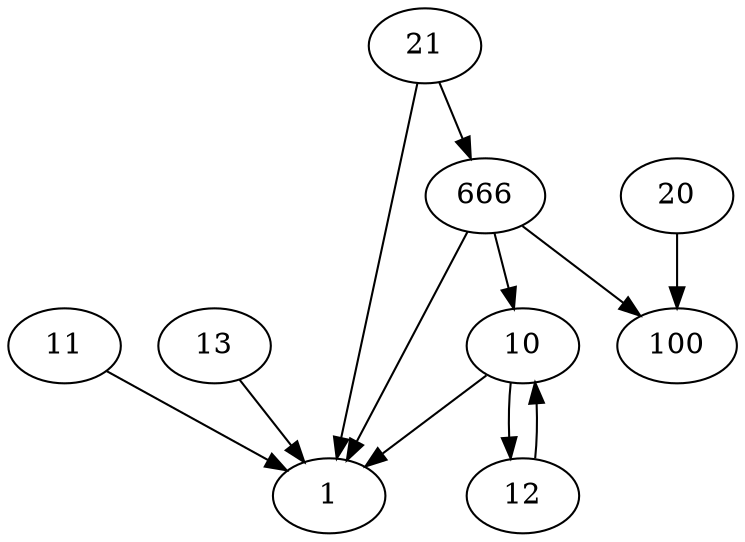 digraph G {
10[label="10"];
10 -> 12 [dir=normal];
10 -> 1 [dir=normal];
11[label="11"];
11 -> 1 [dir=normal];
12[label="12"];
12 -> 10 [dir=normal];
13[label="13"];
13 -> 1 [dir=normal];
20[label="20"];
20 -> 100 [dir=normal];
21[label="21"];
21 -> 1 [dir=normal];
21[label="21"];
21 -> 666 [dir=normal];
666[label="666"];
666 -> 10 [dir=normal];
666[label="666"];
666 -> 1 [dir=normal];
666 -> 100 [dir=normal];
}
